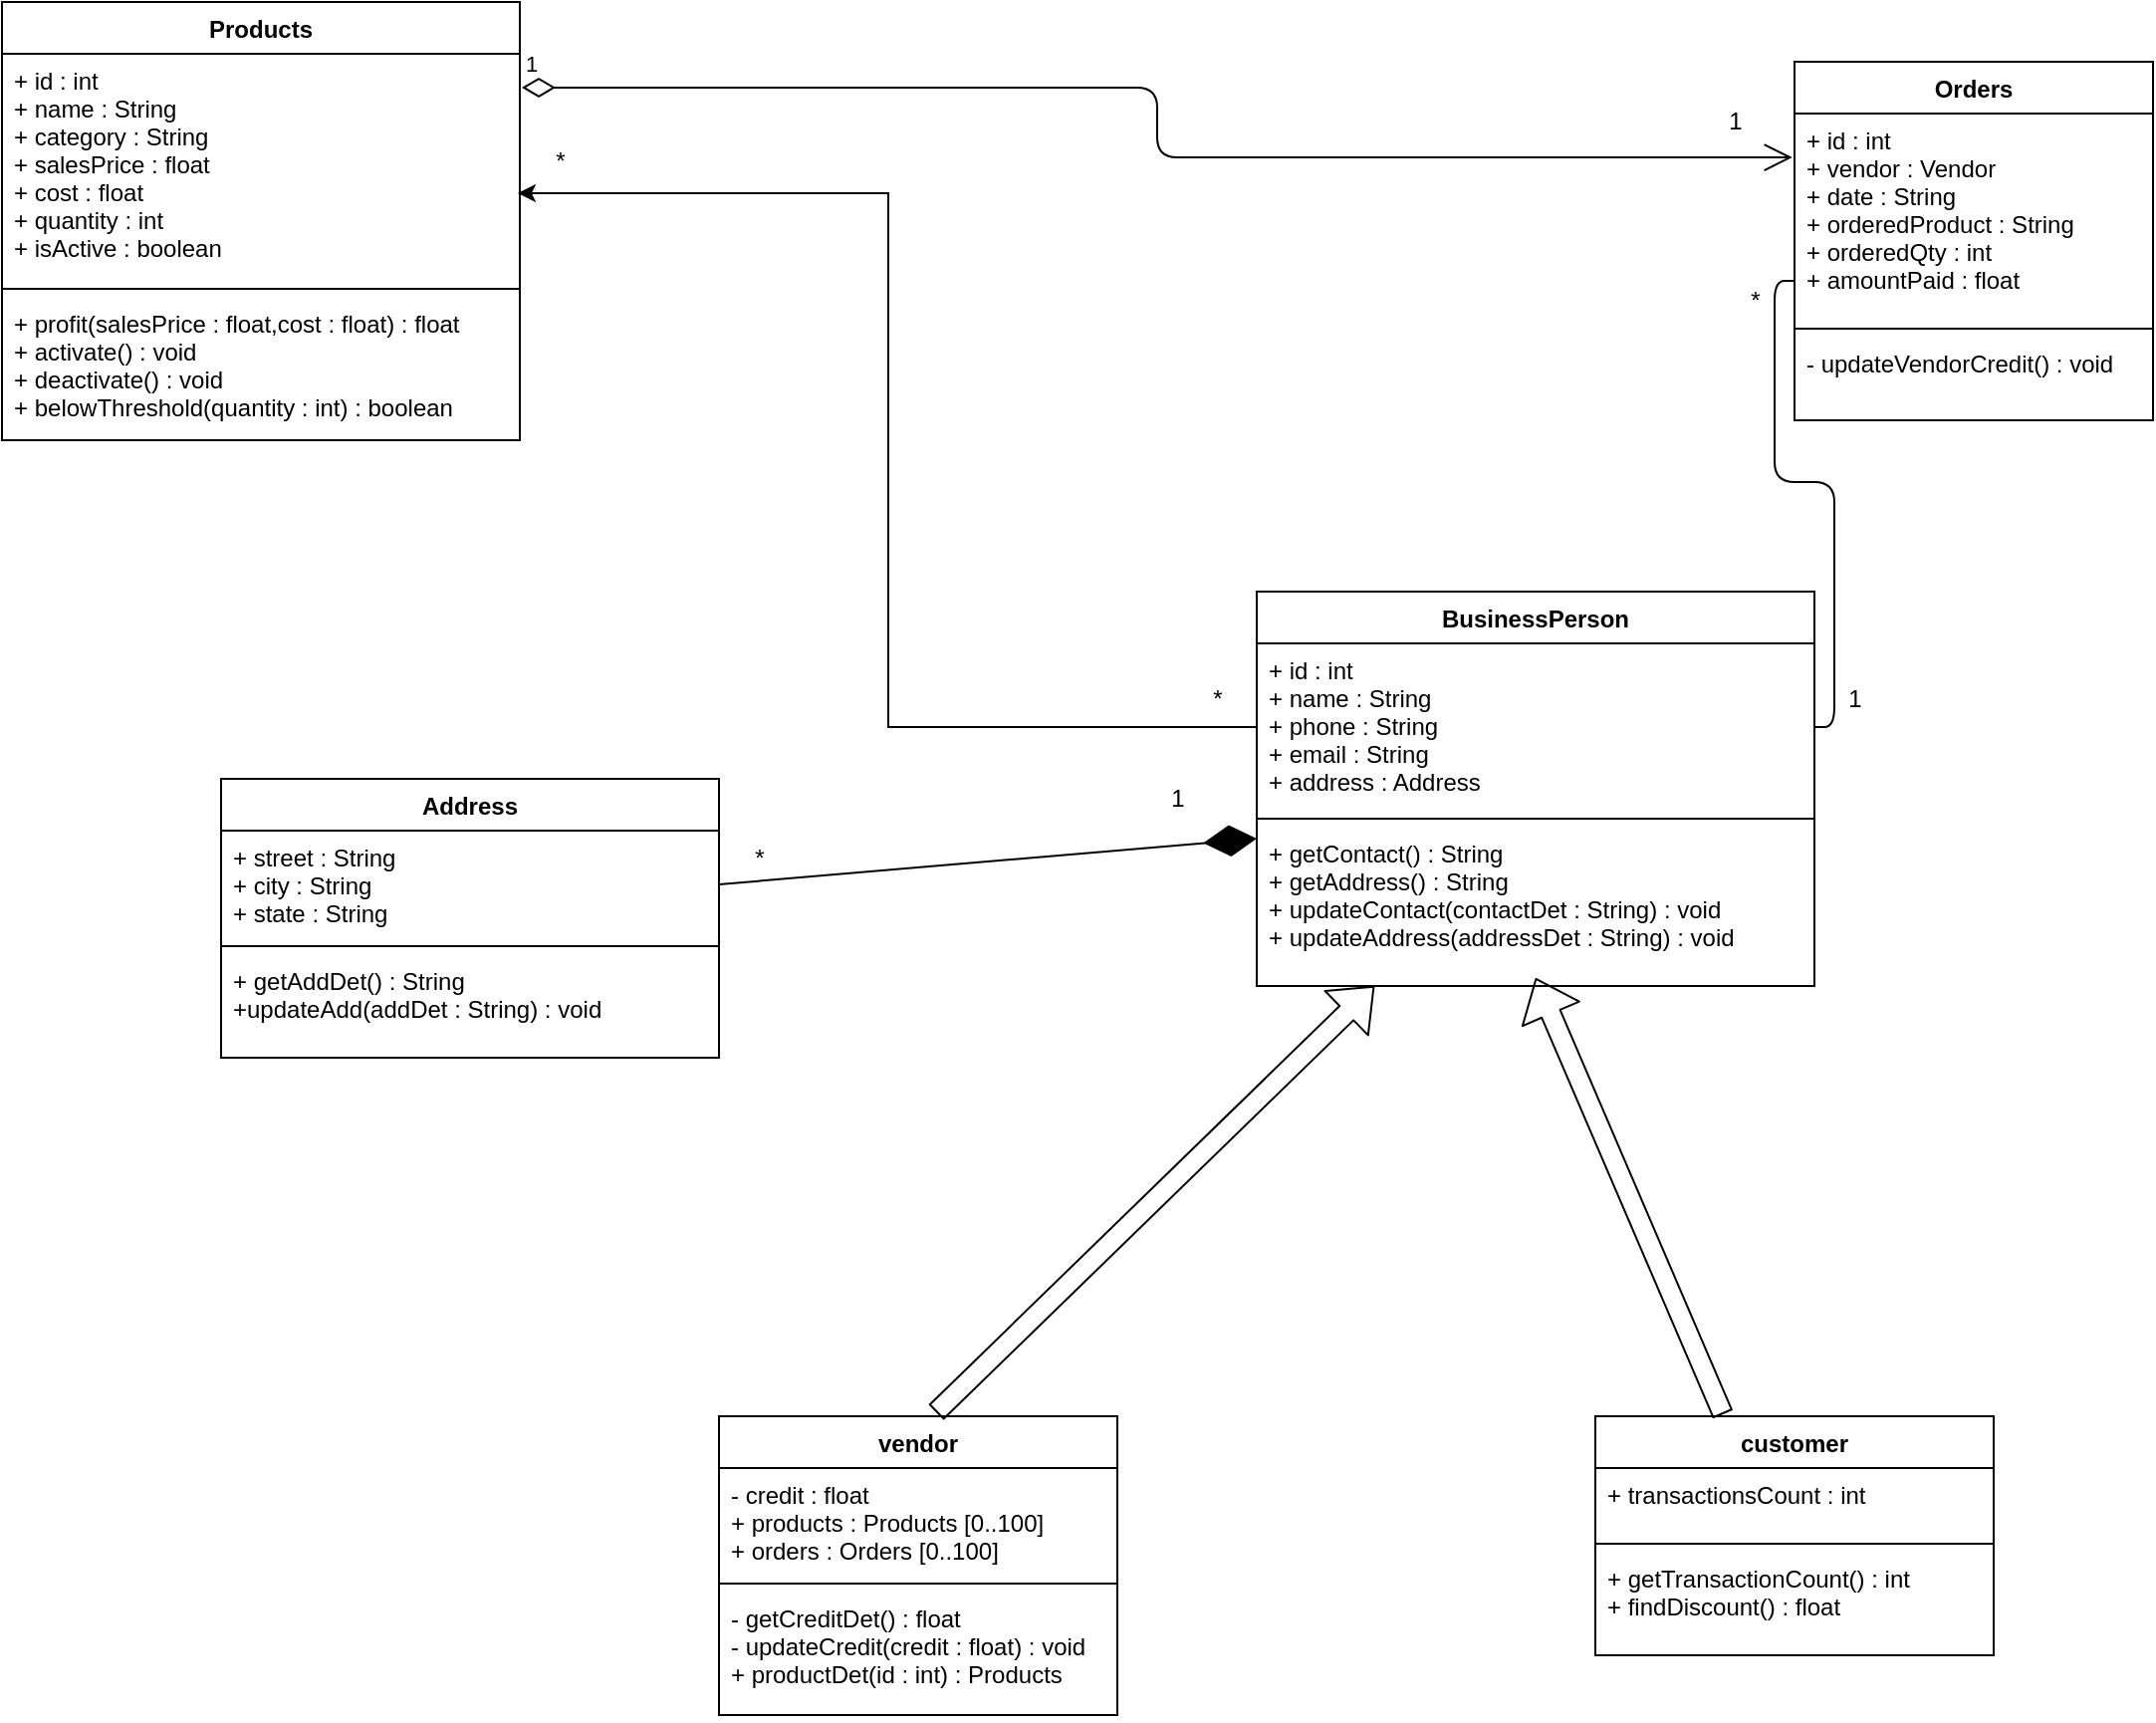 <mxfile version="15.3.0" type="device"><diagram id="tG_RAsDky6wIlJAYmL9r" name="Page-1"><mxGraphModel dx="2272" dy="786" grid="1" gridSize="10" guides="1" tooltips="1" connect="1" arrows="1" fold="1" page="1" pageScale="1" pageWidth="850" pageHeight="1100" math="0" shadow="0"><root><mxCell id="0"/><mxCell id="1" parent="0"/><mxCell id="fsoQzw9nh7GC-JfZJEEb-3" value="Products" style="swimlane;fontStyle=1;align=center;verticalAlign=top;childLayout=stackLayout;horizontal=1;startSize=26;horizontalStack=0;resizeParent=1;resizeParentMax=0;resizeLast=0;collapsible=1;marginBottom=0;" parent="1" vertex="1"><mxGeometry x="-260" y="140" width="260" height="220" as="geometry"><mxRectangle x="40" y="280" width="80" height="26" as="alternateBounds"/></mxGeometry></mxCell><mxCell id="fsoQzw9nh7GC-JfZJEEb-4" value="+ id : int&#10;+ name : String&#10;+ category : String&#10;+ salesPrice : float&#10;+ cost : float&#10;+ quantity : int&#10;+ isActive : boolean" style="text;strokeColor=none;fillColor=none;align=left;verticalAlign=top;spacingLeft=4;spacingRight=4;overflow=hidden;rotatable=0;points=[[0,0.5],[1,0.5]];portConstraint=eastwest;" parent="fsoQzw9nh7GC-JfZJEEb-3" vertex="1"><mxGeometry y="26" width="260" height="114" as="geometry"/></mxCell><mxCell id="fsoQzw9nh7GC-JfZJEEb-5" value="" style="line;strokeWidth=1;fillColor=none;align=left;verticalAlign=middle;spacingTop=-1;spacingLeft=3;spacingRight=3;rotatable=0;labelPosition=right;points=[];portConstraint=eastwest;" parent="fsoQzw9nh7GC-JfZJEEb-3" vertex="1"><mxGeometry y="140" width="260" height="8" as="geometry"/></mxCell><mxCell id="fsoQzw9nh7GC-JfZJEEb-6" value="+ profit(salesPrice : float,cost : float) : float&#10;+ activate() : void&#10;+ deactivate() : void&#10;+ belowThreshold(quantity : int) : boolean " style="text;strokeColor=none;fillColor=none;align=left;verticalAlign=top;spacingLeft=4;spacingRight=4;overflow=hidden;rotatable=0;points=[[0,0.5],[1,0.5]];portConstraint=eastwest;" parent="fsoQzw9nh7GC-JfZJEEb-3" vertex="1"><mxGeometry y="148" width="260" height="72" as="geometry"/></mxCell><mxCell id="fsoQzw9nh7GC-JfZJEEb-9" value="BusinessPerson" style="swimlane;fontStyle=1;align=center;verticalAlign=top;childLayout=stackLayout;horizontal=1;startSize=26;horizontalStack=0;resizeParent=1;resizeParentMax=0;resizeLast=0;collapsible=1;marginBottom=0;" parent="1" vertex="1"><mxGeometry x="370" y="436" width="280" height="198" as="geometry"/></mxCell><mxCell id="fsoQzw9nh7GC-JfZJEEb-10" value="+ id : int&#10;+ name : String&#10;+ phone : String&#10;+ email : String&#10;+ address : Address&#10;" style="text;strokeColor=none;fillColor=none;align=left;verticalAlign=top;spacingLeft=4;spacingRight=4;overflow=hidden;rotatable=0;points=[[0,0.5],[1,0.5]];portConstraint=eastwest;" parent="fsoQzw9nh7GC-JfZJEEb-9" vertex="1"><mxGeometry y="26" width="280" height="84" as="geometry"/></mxCell><mxCell id="fsoQzw9nh7GC-JfZJEEb-11" value="" style="line;strokeWidth=1;fillColor=none;align=left;verticalAlign=middle;spacingTop=-1;spacingLeft=3;spacingRight=3;rotatable=0;labelPosition=right;points=[];portConstraint=eastwest;" parent="fsoQzw9nh7GC-JfZJEEb-9" vertex="1"><mxGeometry y="110" width="280" height="8" as="geometry"/></mxCell><mxCell id="fsoQzw9nh7GC-JfZJEEb-12" value="+ getContact() : String&#10;+ getAddress() : String&#10;+ updateContact(contactDet : String) : void&#10;+ updateAddress(addressDet : String) : void" style="text;strokeColor=none;fillColor=none;align=left;verticalAlign=top;spacingLeft=4;spacingRight=4;overflow=hidden;rotatable=0;points=[[0,0.5],[1,0.5]];portConstraint=eastwest;" parent="fsoQzw9nh7GC-JfZJEEb-9" vertex="1"><mxGeometry y="118" width="280" height="80" as="geometry"/></mxCell><mxCell id="fsoQzw9nh7GC-JfZJEEb-13" value="vendor" style="swimlane;fontStyle=1;align=center;verticalAlign=top;childLayout=stackLayout;horizontal=1;startSize=26;horizontalStack=0;resizeParent=1;resizeParentMax=0;resizeLast=0;collapsible=1;marginBottom=0;" parent="1" vertex="1"><mxGeometry x="100" y="850" width="200" height="150" as="geometry"/></mxCell><mxCell id="fsoQzw9nh7GC-JfZJEEb-14" value="- credit : float&#10;+ products : Products [0..100]&#10;+ orders : Orders [0..100]&#10;" style="text;strokeColor=none;fillColor=none;align=left;verticalAlign=top;spacingLeft=4;spacingRight=4;overflow=hidden;rotatable=0;points=[[0,0.5],[1,0.5]];portConstraint=eastwest;" parent="fsoQzw9nh7GC-JfZJEEb-13" vertex="1"><mxGeometry y="26" width="200" height="54" as="geometry"/></mxCell><mxCell id="fsoQzw9nh7GC-JfZJEEb-15" value="" style="line;strokeWidth=1;fillColor=none;align=left;verticalAlign=middle;spacingTop=-1;spacingLeft=3;spacingRight=3;rotatable=0;labelPosition=right;points=[];portConstraint=eastwest;" parent="fsoQzw9nh7GC-JfZJEEb-13" vertex="1"><mxGeometry y="80" width="200" height="8" as="geometry"/></mxCell><mxCell id="fsoQzw9nh7GC-JfZJEEb-16" value="- getCreditDet() : float&#10;- updateCredit(credit : float) : void&#10;+ productDet(id : int) : Products" style="text;strokeColor=none;fillColor=none;align=left;verticalAlign=top;spacingLeft=4;spacingRight=4;overflow=hidden;rotatable=0;points=[[0,0.5],[1,0.5]];portConstraint=eastwest;" parent="fsoQzw9nh7GC-JfZJEEb-13" vertex="1"><mxGeometry y="88" width="200" height="62" as="geometry"/></mxCell><mxCell id="fsoQzw9nh7GC-JfZJEEb-22" value="customer" style="swimlane;fontStyle=1;align=center;verticalAlign=top;childLayout=stackLayout;horizontal=1;startSize=26;horizontalStack=0;resizeParent=1;resizeParentMax=0;resizeLast=0;collapsible=1;marginBottom=0;" parent="1" vertex="1"><mxGeometry x="540" y="850" width="200" height="120" as="geometry"/></mxCell><mxCell id="fsoQzw9nh7GC-JfZJEEb-23" value="+ transactionsCount : int" style="text;strokeColor=none;fillColor=none;align=left;verticalAlign=top;spacingLeft=4;spacingRight=4;overflow=hidden;rotatable=0;points=[[0,0.5],[1,0.5]];portConstraint=eastwest;" parent="fsoQzw9nh7GC-JfZJEEb-22" vertex="1"><mxGeometry y="26" width="200" height="34" as="geometry"/></mxCell><mxCell id="fsoQzw9nh7GC-JfZJEEb-24" value="" style="line;strokeWidth=1;fillColor=none;align=left;verticalAlign=middle;spacingTop=-1;spacingLeft=3;spacingRight=3;rotatable=0;labelPosition=right;points=[];portConstraint=eastwest;" parent="fsoQzw9nh7GC-JfZJEEb-22" vertex="1"><mxGeometry y="60" width="200" height="8" as="geometry"/></mxCell><mxCell id="fsoQzw9nh7GC-JfZJEEb-25" value="+ getTransactionCount() : int&#10;+ findDiscount() : float" style="text;strokeColor=none;fillColor=none;align=left;verticalAlign=top;spacingLeft=4;spacingRight=4;overflow=hidden;rotatable=0;points=[[0,0.5],[1,0.5]];portConstraint=eastwest;" parent="fsoQzw9nh7GC-JfZJEEb-22" vertex="1"><mxGeometry y="68" width="200" height="52" as="geometry"/></mxCell><mxCell id="-QxCZypeDR6xg9WhpqcU-2" value="Orders" style="swimlane;fontStyle=1;align=center;verticalAlign=top;childLayout=stackLayout;horizontal=1;startSize=26;horizontalStack=0;resizeParent=1;resizeParentMax=0;resizeLast=0;collapsible=1;marginBottom=0;" parent="1" vertex="1"><mxGeometry x="640" y="170" width="180" height="180" as="geometry"/></mxCell><mxCell id="-QxCZypeDR6xg9WhpqcU-3" value="+ id : int&#10;+ vendor : Vendor&#10;+ date : String&#10;+ orderedProduct : String&#10;+ orderedQty : int&#10;+ amountPaid : float" style="text;strokeColor=none;fillColor=none;align=left;verticalAlign=top;spacingLeft=4;spacingRight=4;overflow=hidden;rotatable=0;points=[[0,0.5],[1,0.5]];portConstraint=eastwest;" parent="-QxCZypeDR6xg9WhpqcU-2" vertex="1"><mxGeometry y="26" width="180" height="104" as="geometry"/></mxCell><mxCell id="-QxCZypeDR6xg9WhpqcU-4" value="" style="line;strokeWidth=1;fillColor=none;align=left;verticalAlign=middle;spacingTop=-1;spacingLeft=3;spacingRight=3;rotatable=0;labelPosition=right;points=[];portConstraint=eastwest;" parent="-QxCZypeDR6xg9WhpqcU-2" vertex="1"><mxGeometry y="130" width="180" height="8" as="geometry"/></mxCell><mxCell id="-QxCZypeDR6xg9WhpqcU-5" value="- updateVendorCredit() : void" style="text;strokeColor=none;fillColor=none;align=left;verticalAlign=top;spacingLeft=4;spacingRight=4;overflow=hidden;rotatable=0;points=[[0,0.5],[1,0.5]];portConstraint=eastwest;" parent="-QxCZypeDR6xg9WhpqcU-2" vertex="1"><mxGeometry y="138" width="180" height="42" as="geometry"/></mxCell><mxCell id="-QxCZypeDR6xg9WhpqcU-13" value="" style="endArrow=none;html=1;edgeStyle=orthogonalEdgeStyle;exitX=1;exitY=0.5;exitDx=0;exitDy=0;entryX=0;entryY=0.808;entryDx=0;entryDy=0;entryPerimeter=0;" parent="1" source="fsoQzw9nh7GC-JfZJEEb-10" target="-QxCZypeDR6xg9WhpqcU-3" edge="1"><mxGeometry relative="1" as="geometry"><mxPoint x="640" y="470" as="sourcePoint"/><mxPoint x="800" y="470" as="targetPoint"/></mxGeometry></mxCell><mxCell id="-QxCZypeDR6xg9WhpqcU-16" style="edgeStyle=orthogonalEdgeStyle;rounded=0;orthogonalLoop=1;jettySize=auto;html=1;entryX=0.996;entryY=0.614;entryDx=0;entryDy=0;entryPerimeter=0;" parent="1" source="fsoQzw9nh7GC-JfZJEEb-10" target="fsoQzw9nh7GC-JfZJEEb-4" edge="1"><mxGeometry relative="1" as="geometry"><mxPoint x="285" y="378" as="targetPoint"/></mxGeometry></mxCell><mxCell id="-QxCZypeDR6xg9WhpqcU-19" value="*" style="text;html=1;align=center;verticalAlign=middle;resizable=0;points=[];autosize=1;strokeColor=none;fillColor=none;" parent="1" vertex="1"><mxGeometry x="10" y="210" width="20" height="20" as="geometry"/></mxCell><mxCell id="-QxCZypeDR6xg9WhpqcU-20" value="*" style="text;html=1;align=center;verticalAlign=middle;resizable=0;points=[];autosize=1;strokeColor=none;fillColor=none;" parent="1" vertex="1"><mxGeometry x="340" y="480" width="20" height="20" as="geometry"/></mxCell><mxCell id="-QxCZypeDR6xg9WhpqcU-21" value="*" style="text;html=1;align=center;verticalAlign=middle;resizable=0;points=[];autosize=1;strokeColor=none;fillColor=none;" parent="1" vertex="1"><mxGeometry x="610" y="280" width="20" height="20" as="geometry"/></mxCell><mxCell id="-QxCZypeDR6xg9WhpqcU-22" value="1" style="text;html=1;align=center;verticalAlign=middle;resizable=0;points=[];autosize=1;strokeColor=none;fillColor=none;" parent="1" vertex="1"><mxGeometry x="660" y="480" width="20" height="20" as="geometry"/></mxCell><mxCell id="-QxCZypeDR6xg9WhpqcU-23" value="Address" style="swimlane;fontStyle=1;align=center;verticalAlign=top;childLayout=stackLayout;horizontal=1;startSize=26;horizontalStack=0;resizeParent=1;resizeParentMax=0;resizeLast=0;collapsible=1;marginBottom=0;" parent="1" vertex="1"><mxGeometry x="-150" y="530" width="250" height="140" as="geometry"/></mxCell><mxCell id="-QxCZypeDR6xg9WhpqcU-24" value="+ street : String&#10;+ city : String&#10;+ state : String" style="text;strokeColor=none;fillColor=none;align=left;verticalAlign=top;spacingLeft=4;spacingRight=4;overflow=hidden;rotatable=0;points=[[0,0.5],[1,0.5]];portConstraint=eastwest;" parent="-QxCZypeDR6xg9WhpqcU-23" vertex="1"><mxGeometry y="26" width="250" height="54" as="geometry"/></mxCell><mxCell id="-QxCZypeDR6xg9WhpqcU-25" value="" style="line;strokeWidth=1;fillColor=none;align=left;verticalAlign=middle;spacingTop=-1;spacingLeft=3;spacingRight=3;rotatable=0;labelPosition=right;points=[];portConstraint=eastwest;" parent="-QxCZypeDR6xg9WhpqcU-23" vertex="1"><mxGeometry y="80" width="250" height="8" as="geometry"/></mxCell><mxCell id="-QxCZypeDR6xg9WhpqcU-26" value="+ getAddDet() : String&#10;+updateAdd(addDet : String) : void" style="text;strokeColor=none;fillColor=none;align=left;verticalAlign=top;spacingLeft=4;spacingRight=4;overflow=hidden;rotatable=0;points=[[0,0.5],[1,0.5]];portConstraint=eastwest;" parent="-QxCZypeDR6xg9WhpqcU-23" vertex="1"><mxGeometry y="88" width="250" height="52" as="geometry"/></mxCell><mxCell id="-QxCZypeDR6xg9WhpqcU-28" value="" style="endArrow=diamondThin;endFill=1;endSize=24;html=1;exitX=1;exitY=0.5;exitDx=0;exitDy=0;" parent="1" source="-QxCZypeDR6xg9WhpqcU-24" edge="1"><mxGeometry width="160" relative="1" as="geometry"><mxPoint x="210" y="560" as="sourcePoint"/><mxPoint x="370" y="560" as="targetPoint"/></mxGeometry></mxCell><mxCell id="-QxCZypeDR6xg9WhpqcU-29" value="1" style="text;html=1;align=center;verticalAlign=middle;resizable=0;points=[];autosize=1;strokeColor=none;fillColor=none;" parent="1" vertex="1"><mxGeometry x="320" y="530" width="20" height="20" as="geometry"/></mxCell><mxCell id="-QxCZypeDR6xg9WhpqcU-30" value="*" style="text;html=1;align=center;verticalAlign=middle;resizable=0;points=[];autosize=1;strokeColor=none;fillColor=none;" parent="1" vertex="1"><mxGeometry x="110" y="560" width="20" height="20" as="geometry"/></mxCell><mxCell id="-QxCZypeDR6xg9WhpqcU-34" value="1" style="endArrow=open;html=1;endSize=12;startArrow=diamondThin;startSize=14;startFill=0;edgeStyle=orthogonalEdgeStyle;align=left;verticalAlign=bottom;entryX=-0.006;entryY=0.212;entryDx=0;entryDy=0;entryPerimeter=0;exitX=1.004;exitY=0.149;exitDx=0;exitDy=0;exitPerimeter=0;" parent="1" source="fsoQzw9nh7GC-JfZJEEb-4" target="-QxCZypeDR6xg9WhpqcU-3" edge="1"><mxGeometry x="-1" y="3" relative="1" as="geometry"><mxPoint x="50" y="180" as="sourcePoint"/><mxPoint x="450" y="180" as="targetPoint"/></mxGeometry></mxCell><mxCell id="-QxCZypeDR6xg9WhpqcU-35" value="1" style="text;html=1;align=center;verticalAlign=middle;resizable=0;points=[];autosize=1;strokeColor=none;fillColor=none;" parent="1" vertex="1"><mxGeometry x="600" y="190" width="20" height="20" as="geometry"/></mxCell><mxCell id="2GBl88ZyMol5DUDAT2rH-1" value="" style="shape=flexArrow;endArrow=classic;html=1;entryX=0.211;entryY=1;entryDx=0;entryDy=0;entryPerimeter=0;exitX=0.545;exitY=-0.013;exitDx=0;exitDy=0;exitPerimeter=0;" edge="1" parent="1" source="fsoQzw9nh7GC-JfZJEEb-13" target="fsoQzw9nh7GC-JfZJEEb-12"><mxGeometry width="50" height="50" relative="1" as="geometry"><mxPoint x="210" y="850" as="sourcePoint"/><mxPoint x="430" y="660" as="targetPoint"/></mxGeometry></mxCell><mxCell id="2GBl88ZyMol5DUDAT2rH-2" value="" style="shape=flexArrow;endArrow=classic;html=1;entryX=0.5;entryY=0.95;entryDx=0;entryDy=0;entryPerimeter=0;exitX=0.32;exitY=-0.008;exitDx=0;exitDy=0;exitPerimeter=0;" edge="1" parent="1" source="fsoQzw9nh7GC-JfZJEEb-22" target="fsoQzw9nh7GC-JfZJEEb-12"><mxGeometry width="50" height="50" relative="1" as="geometry"><mxPoint x="570" y="790" as="sourcePoint"/><mxPoint x="510" y="640" as="targetPoint"/></mxGeometry></mxCell></root></mxGraphModel></diagram></mxfile>